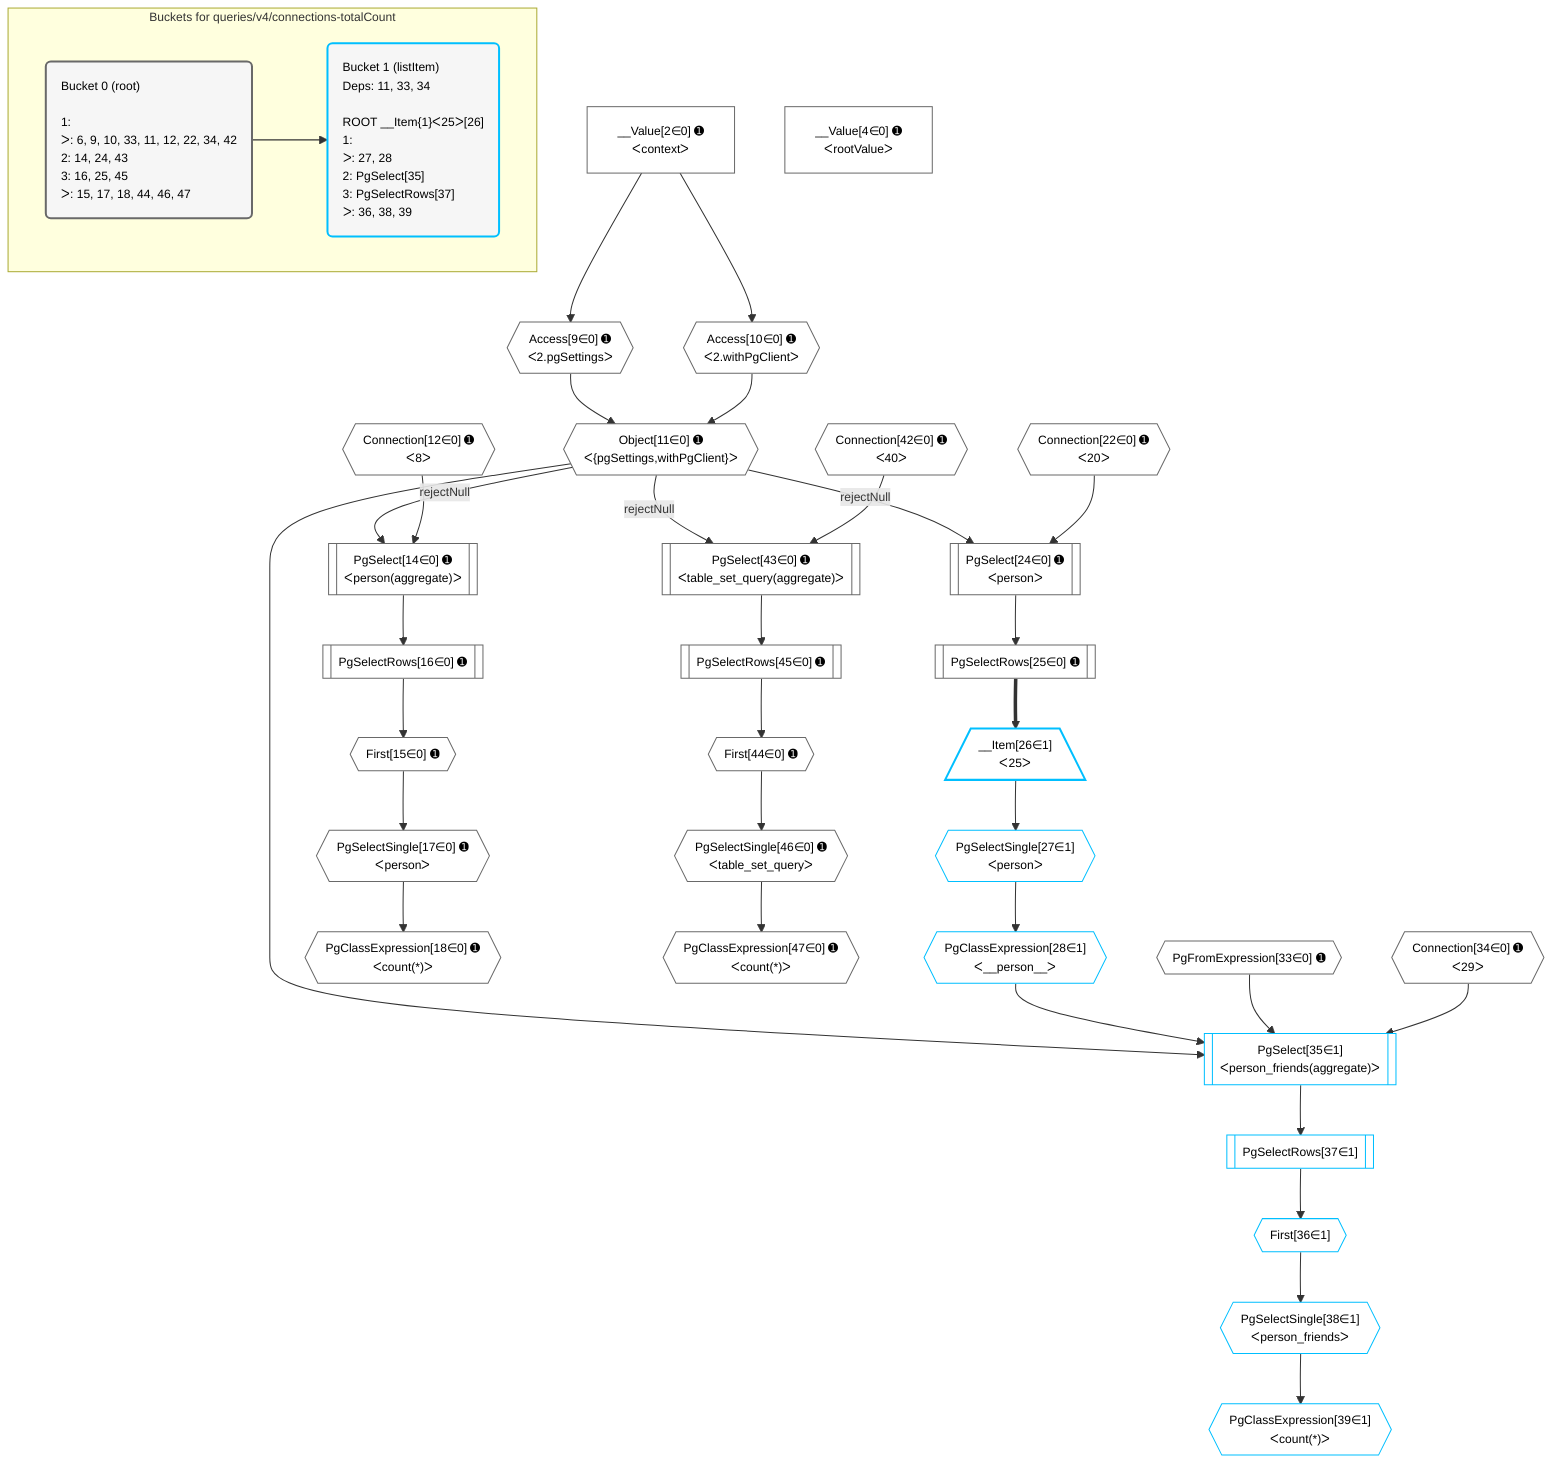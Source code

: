 %%{init: {'themeVariables': { 'fontSize': '12px'}}}%%
graph TD
    classDef path fill:#eee,stroke:#000,color:#000
    classDef plan fill:#fff,stroke-width:1px,color:#000
    classDef itemplan fill:#fff,stroke-width:2px,color:#000
    classDef unbatchedplan fill:#dff,stroke-width:1px,color:#000
    classDef sideeffectplan fill:#fcc,stroke-width:2px,color:#000
    classDef bucket fill:#f6f6f6,color:#000,stroke-width:2px,text-align:left


    %% plan dependencies
    PgSelect24[["PgSelect[24∈0] ➊<br />ᐸpersonᐳ"]]:::plan
    Object11{{"Object[11∈0] ➊<br />ᐸ{pgSettings,withPgClient}ᐳ"}}:::plan
    Connection22{{"Connection[22∈0] ➊<br />ᐸ20ᐳ"}}:::plan
    Object11 -->|rejectNull| PgSelect24
    Connection22 --> PgSelect24
    Connection12{{"Connection[12∈0] ➊<br />ᐸ8ᐳ"}}:::plan
    Connection34{{"Connection[34∈0] ➊<br />ᐸ29ᐳ"}}:::plan
    Connection42{{"Connection[42∈0] ➊<br />ᐸ40ᐳ"}}:::plan
    Access9{{"Access[9∈0] ➊<br />ᐸ2.pgSettingsᐳ"}}:::plan
    Access10{{"Access[10∈0] ➊<br />ᐸ2.withPgClientᐳ"}}:::plan
    Access9 & Access10 --> Object11
    PgSelect14[["PgSelect[14∈0] ➊<br />ᐸperson(aggregate)ᐳ"]]:::plan
    Object11 -->|rejectNull| PgSelect14
    Connection12 --> PgSelect14
    PgSelect43[["PgSelect[43∈0] ➊<br />ᐸtable_set_query(aggregate)ᐳ"]]:::plan
    Object11 -->|rejectNull| PgSelect43
    Connection42 --> PgSelect43
    __Value2["__Value[2∈0] ➊<br />ᐸcontextᐳ"]:::plan
    __Value2 --> Access9
    __Value2 --> Access10
    First15{{"First[15∈0] ➊"}}:::plan
    PgSelectRows16[["PgSelectRows[16∈0] ➊"]]:::plan
    PgSelectRows16 --> First15
    PgSelect14 --> PgSelectRows16
    PgSelectSingle17{{"PgSelectSingle[17∈0] ➊<br />ᐸpersonᐳ"}}:::plan
    First15 --> PgSelectSingle17
    PgClassExpression18{{"PgClassExpression[18∈0] ➊<br />ᐸcount(*)ᐳ"}}:::plan
    PgSelectSingle17 --> PgClassExpression18
    PgSelectRows25[["PgSelectRows[25∈0] ➊"]]:::plan
    PgSelect24 --> PgSelectRows25
    First44{{"First[44∈0] ➊"}}:::plan
    PgSelectRows45[["PgSelectRows[45∈0] ➊"]]:::plan
    PgSelectRows45 --> First44
    PgSelect43 --> PgSelectRows45
    PgSelectSingle46{{"PgSelectSingle[46∈0] ➊<br />ᐸtable_set_queryᐳ"}}:::plan
    First44 --> PgSelectSingle46
    PgClassExpression47{{"PgClassExpression[47∈0] ➊<br />ᐸcount(*)ᐳ"}}:::plan
    PgSelectSingle46 --> PgClassExpression47
    __Value4["__Value[4∈0] ➊<br />ᐸrootValueᐳ"]:::plan
    PgFromExpression33{{"PgFromExpression[33∈0] ➊"}}:::plan
    PgSelect35[["PgSelect[35∈1]<br />ᐸperson_friends(aggregate)ᐳ"]]:::plan
    PgClassExpression28{{"PgClassExpression[28∈1]<br />ᐸ__person__ᐳ"}}:::plan
    Object11 & PgClassExpression28 & PgFromExpression33 & Connection34 --> PgSelect35
    __Item26[/"__Item[26∈1]<br />ᐸ25ᐳ"\]:::itemplan
    PgSelectRows25 ==> __Item26
    PgSelectSingle27{{"PgSelectSingle[27∈1]<br />ᐸpersonᐳ"}}:::plan
    __Item26 --> PgSelectSingle27
    PgSelectSingle27 --> PgClassExpression28
    First36{{"First[36∈1]"}}:::plan
    PgSelectRows37[["PgSelectRows[37∈1]"]]:::plan
    PgSelectRows37 --> First36
    PgSelect35 --> PgSelectRows37
    PgSelectSingle38{{"PgSelectSingle[38∈1]<br />ᐸperson_friendsᐳ"}}:::plan
    First36 --> PgSelectSingle38
    PgClassExpression39{{"PgClassExpression[39∈1]<br />ᐸcount(*)ᐳ"}}:::plan
    PgSelectSingle38 --> PgClassExpression39

    %% define steps

    subgraph "Buckets for queries/v4/connections-totalCount"
    Bucket0("Bucket 0 (root)<br /><br />1: <br />ᐳ: 6, 9, 10, 33, 11, 12, 22, 34, 42<br />2: 14, 24, 43<br />3: 16, 25, 45<br />ᐳ: 15, 17, 18, 44, 46, 47"):::bucket
    classDef bucket0 stroke:#696969
    class Bucket0,__Value2,__Value4,Access9,Access10,Object11,Connection12,PgSelect14,First15,PgSelectRows16,PgSelectSingle17,PgClassExpression18,Connection22,PgSelect24,PgSelectRows25,PgFromExpression33,Connection34,Connection42,PgSelect43,First44,PgSelectRows45,PgSelectSingle46,PgClassExpression47 bucket0
    Bucket1("Bucket 1 (listItem)<br />Deps: 11, 33, 34<br /><br />ROOT __Item{1}ᐸ25ᐳ[26]<br />1: <br />ᐳ: 27, 28<br />2: PgSelect[35]<br />3: PgSelectRows[37]<br />ᐳ: 36, 38, 39"):::bucket
    classDef bucket1 stroke:#00bfff
    class Bucket1,__Item26,PgSelectSingle27,PgClassExpression28,PgSelect35,First36,PgSelectRows37,PgSelectSingle38,PgClassExpression39 bucket1
    Bucket0 --> Bucket1
    end